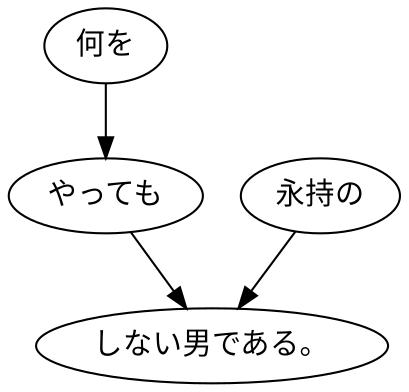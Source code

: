 digraph graph531 {
	node0 [label="何を"];
	node1 [label="やっても"];
	node2 [label="永持の"];
	node3 [label="しない男である。"];
	node0 -> node1;
	node1 -> node3;
	node2 -> node3;
}
